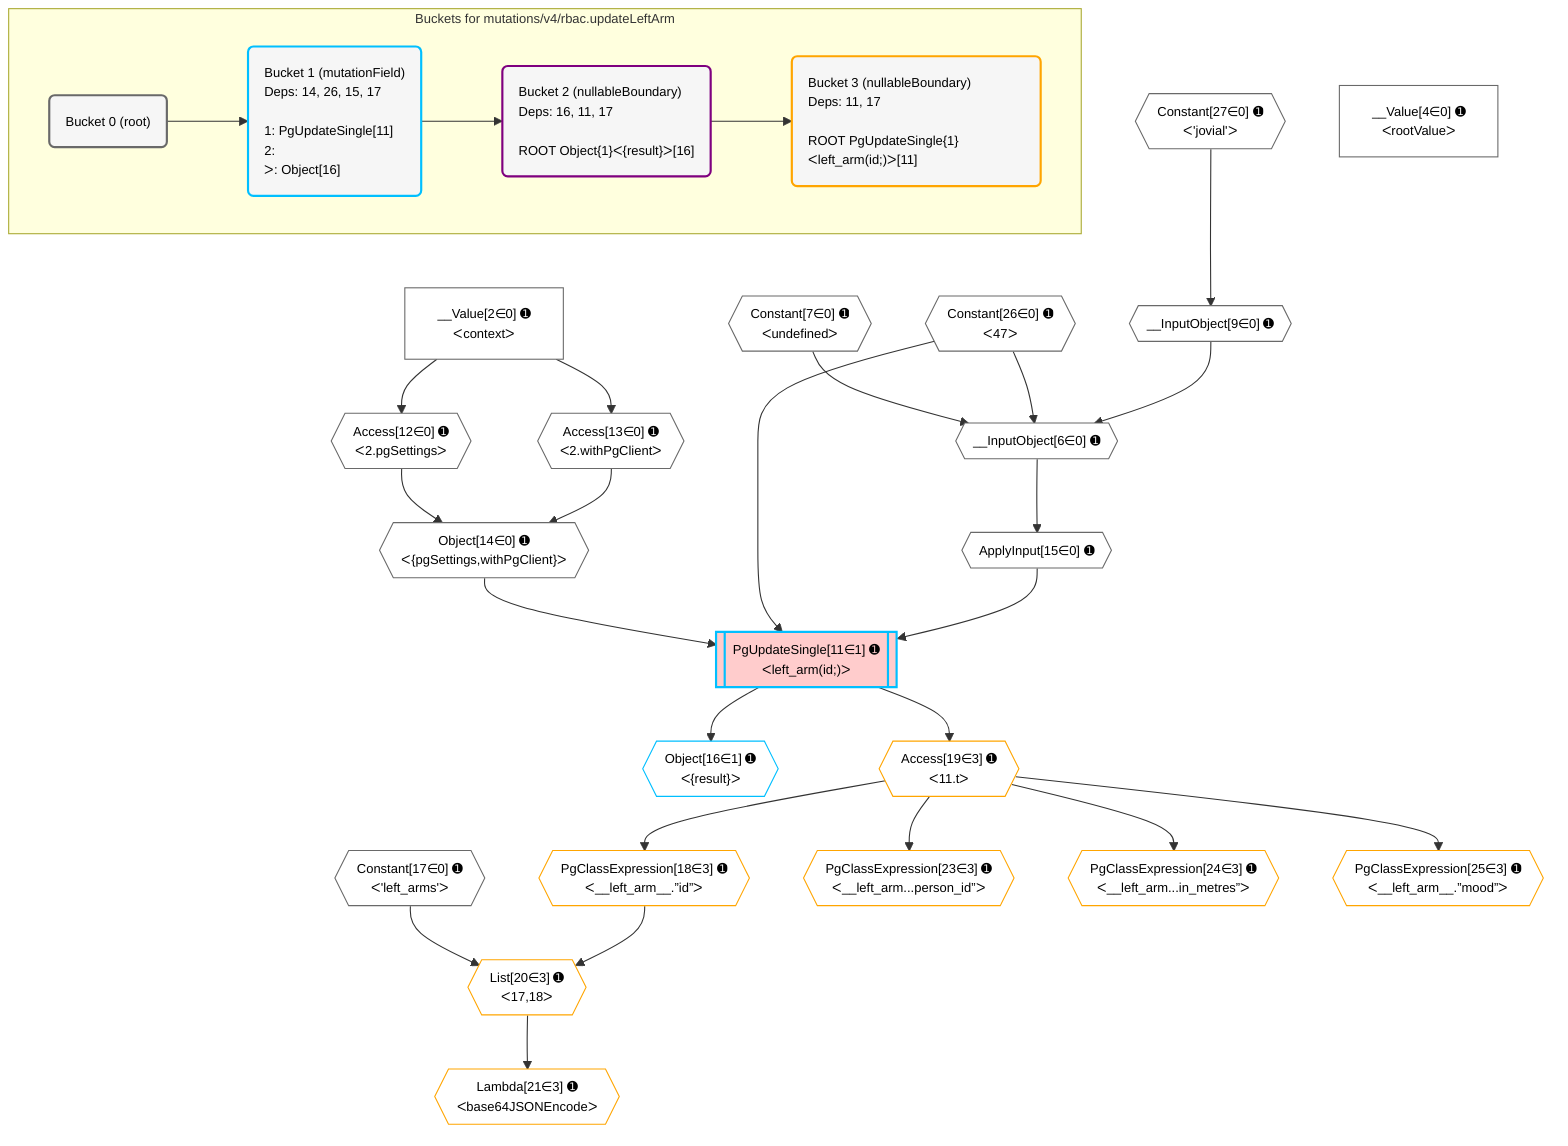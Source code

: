 %%{init: {'themeVariables': { 'fontSize': '12px'}}}%%
graph TD
    classDef path fill:#eee,stroke:#000,color:#000
    classDef plan fill:#fff,stroke-width:1px,color:#000
    classDef itemplan fill:#fff,stroke-width:2px,color:#000
    classDef unbatchedplan fill:#dff,stroke-width:1px,color:#000
    classDef sideeffectplan fill:#fcc,stroke-width:2px,color:#000
    classDef bucket fill:#f6f6f6,color:#000,stroke-width:2px,text-align:left


    %% plan dependencies
    __InputObject6{{"__InputObject[6∈0] ➊"}}:::plan
    Constant7{{"Constant[7∈0] ➊<br />ᐸundefinedᐳ"}}:::plan
    Constant26{{"Constant[26∈0] ➊<br />ᐸ47ᐳ"}}:::plan
    __InputObject9{{"__InputObject[9∈0] ➊"}}:::plan
    Constant7 & Constant26 & __InputObject9 --> __InputObject6
    Object14{{"Object[14∈0] ➊<br />ᐸ{pgSettings,withPgClient}ᐳ"}}:::plan
    Access12{{"Access[12∈0] ➊<br />ᐸ2.pgSettingsᐳ"}}:::plan
    Access13{{"Access[13∈0] ➊<br />ᐸ2.withPgClientᐳ"}}:::plan
    Access12 & Access13 --> Object14
    Constant27{{"Constant[27∈0] ➊<br />ᐸ'jovial'ᐳ"}}:::plan
    Constant27 --> __InputObject9
    __Value2["__Value[2∈0] ➊<br />ᐸcontextᐳ"]:::plan
    __Value2 --> Access12
    __Value2 --> Access13
    ApplyInput15{{"ApplyInput[15∈0] ➊"}}:::plan
    __InputObject6 --> ApplyInput15
    __Value4["__Value[4∈0] ➊<br />ᐸrootValueᐳ"]:::plan
    Constant17{{"Constant[17∈0] ➊<br />ᐸ'left_arms'ᐳ"}}:::plan
    PgUpdateSingle11[["PgUpdateSingle[11∈1] ➊<br />ᐸleft_arm(id;)ᐳ"]]:::sideeffectplan
    Object14 & Constant26 & ApplyInput15 --> PgUpdateSingle11
    Object16{{"Object[16∈1] ➊<br />ᐸ{result}ᐳ"}}:::plan
    PgUpdateSingle11 --> Object16
    List20{{"List[20∈3] ➊<br />ᐸ17,18ᐳ"}}:::plan
    PgClassExpression18{{"PgClassExpression[18∈3] ➊<br />ᐸ__left_arm__.”id”ᐳ"}}:::plan
    Constant17 & PgClassExpression18 --> List20
    Access19{{"Access[19∈3] ➊<br />ᐸ11.tᐳ"}}:::plan
    Access19 --> PgClassExpression18
    PgUpdateSingle11 --> Access19
    Lambda21{{"Lambda[21∈3] ➊<br />ᐸbase64JSONEncodeᐳ"}}:::plan
    List20 --> Lambda21
    PgClassExpression23{{"PgClassExpression[23∈3] ➊<br />ᐸ__left_arm...person_id”ᐳ"}}:::plan
    Access19 --> PgClassExpression23
    PgClassExpression24{{"PgClassExpression[24∈3] ➊<br />ᐸ__left_arm...in_metres”ᐳ"}}:::plan
    Access19 --> PgClassExpression24
    PgClassExpression25{{"PgClassExpression[25∈3] ➊<br />ᐸ__left_arm__.”mood”ᐳ"}}:::plan
    Access19 --> PgClassExpression25

    %% define steps

    subgraph "Buckets for mutations/v4/rbac.updateLeftArm"
    Bucket0("Bucket 0 (root)"):::bucket
    classDef bucket0 stroke:#696969
    class Bucket0,__Value2,__Value4,__InputObject6,Constant7,__InputObject9,Access12,Access13,Object14,ApplyInput15,Constant17,Constant26,Constant27 bucket0
    Bucket1("Bucket 1 (mutationField)<br />Deps: 14, 26, 15, 17<br /><br />1: PgUpdateSingle[11]<br />2: <br />ᐳ: Object[16]"):::bucket
    classDef bucket1 stroke:#00bfff
    class Bucket1,PgUpdateSingle11,Object16 bucket1
    Bucket2("Bucket 2 (nullableBoundary)<br />Deps: 16, 11, 17<br /><br />ROOT Object{1}ᐸ{result}ᐳ[16]"):::bucket
    classDef bucket2 stroke:#7f007f
    class Bucket2 bucket2
    Bucket3("Bucket 3 (nullableBoundary)<br />Deps: 11, 17<br /><br />ROOT PgUpdateSingle{1}ᐸleft_arm(id;)ᐳ[11]"):::bucket
    classDef bucket3 stroke:#ffa500
    class Bucket3,PgClassExpression18,Access19,List20,Lambda21,PgClassExpression23,PgClassExpression24,PgClassExpression25 bucket3
    Bucket0 --> Bucket1
    Bucket1 --> Bucket2
    Bucket2 --> Bucket3
    end